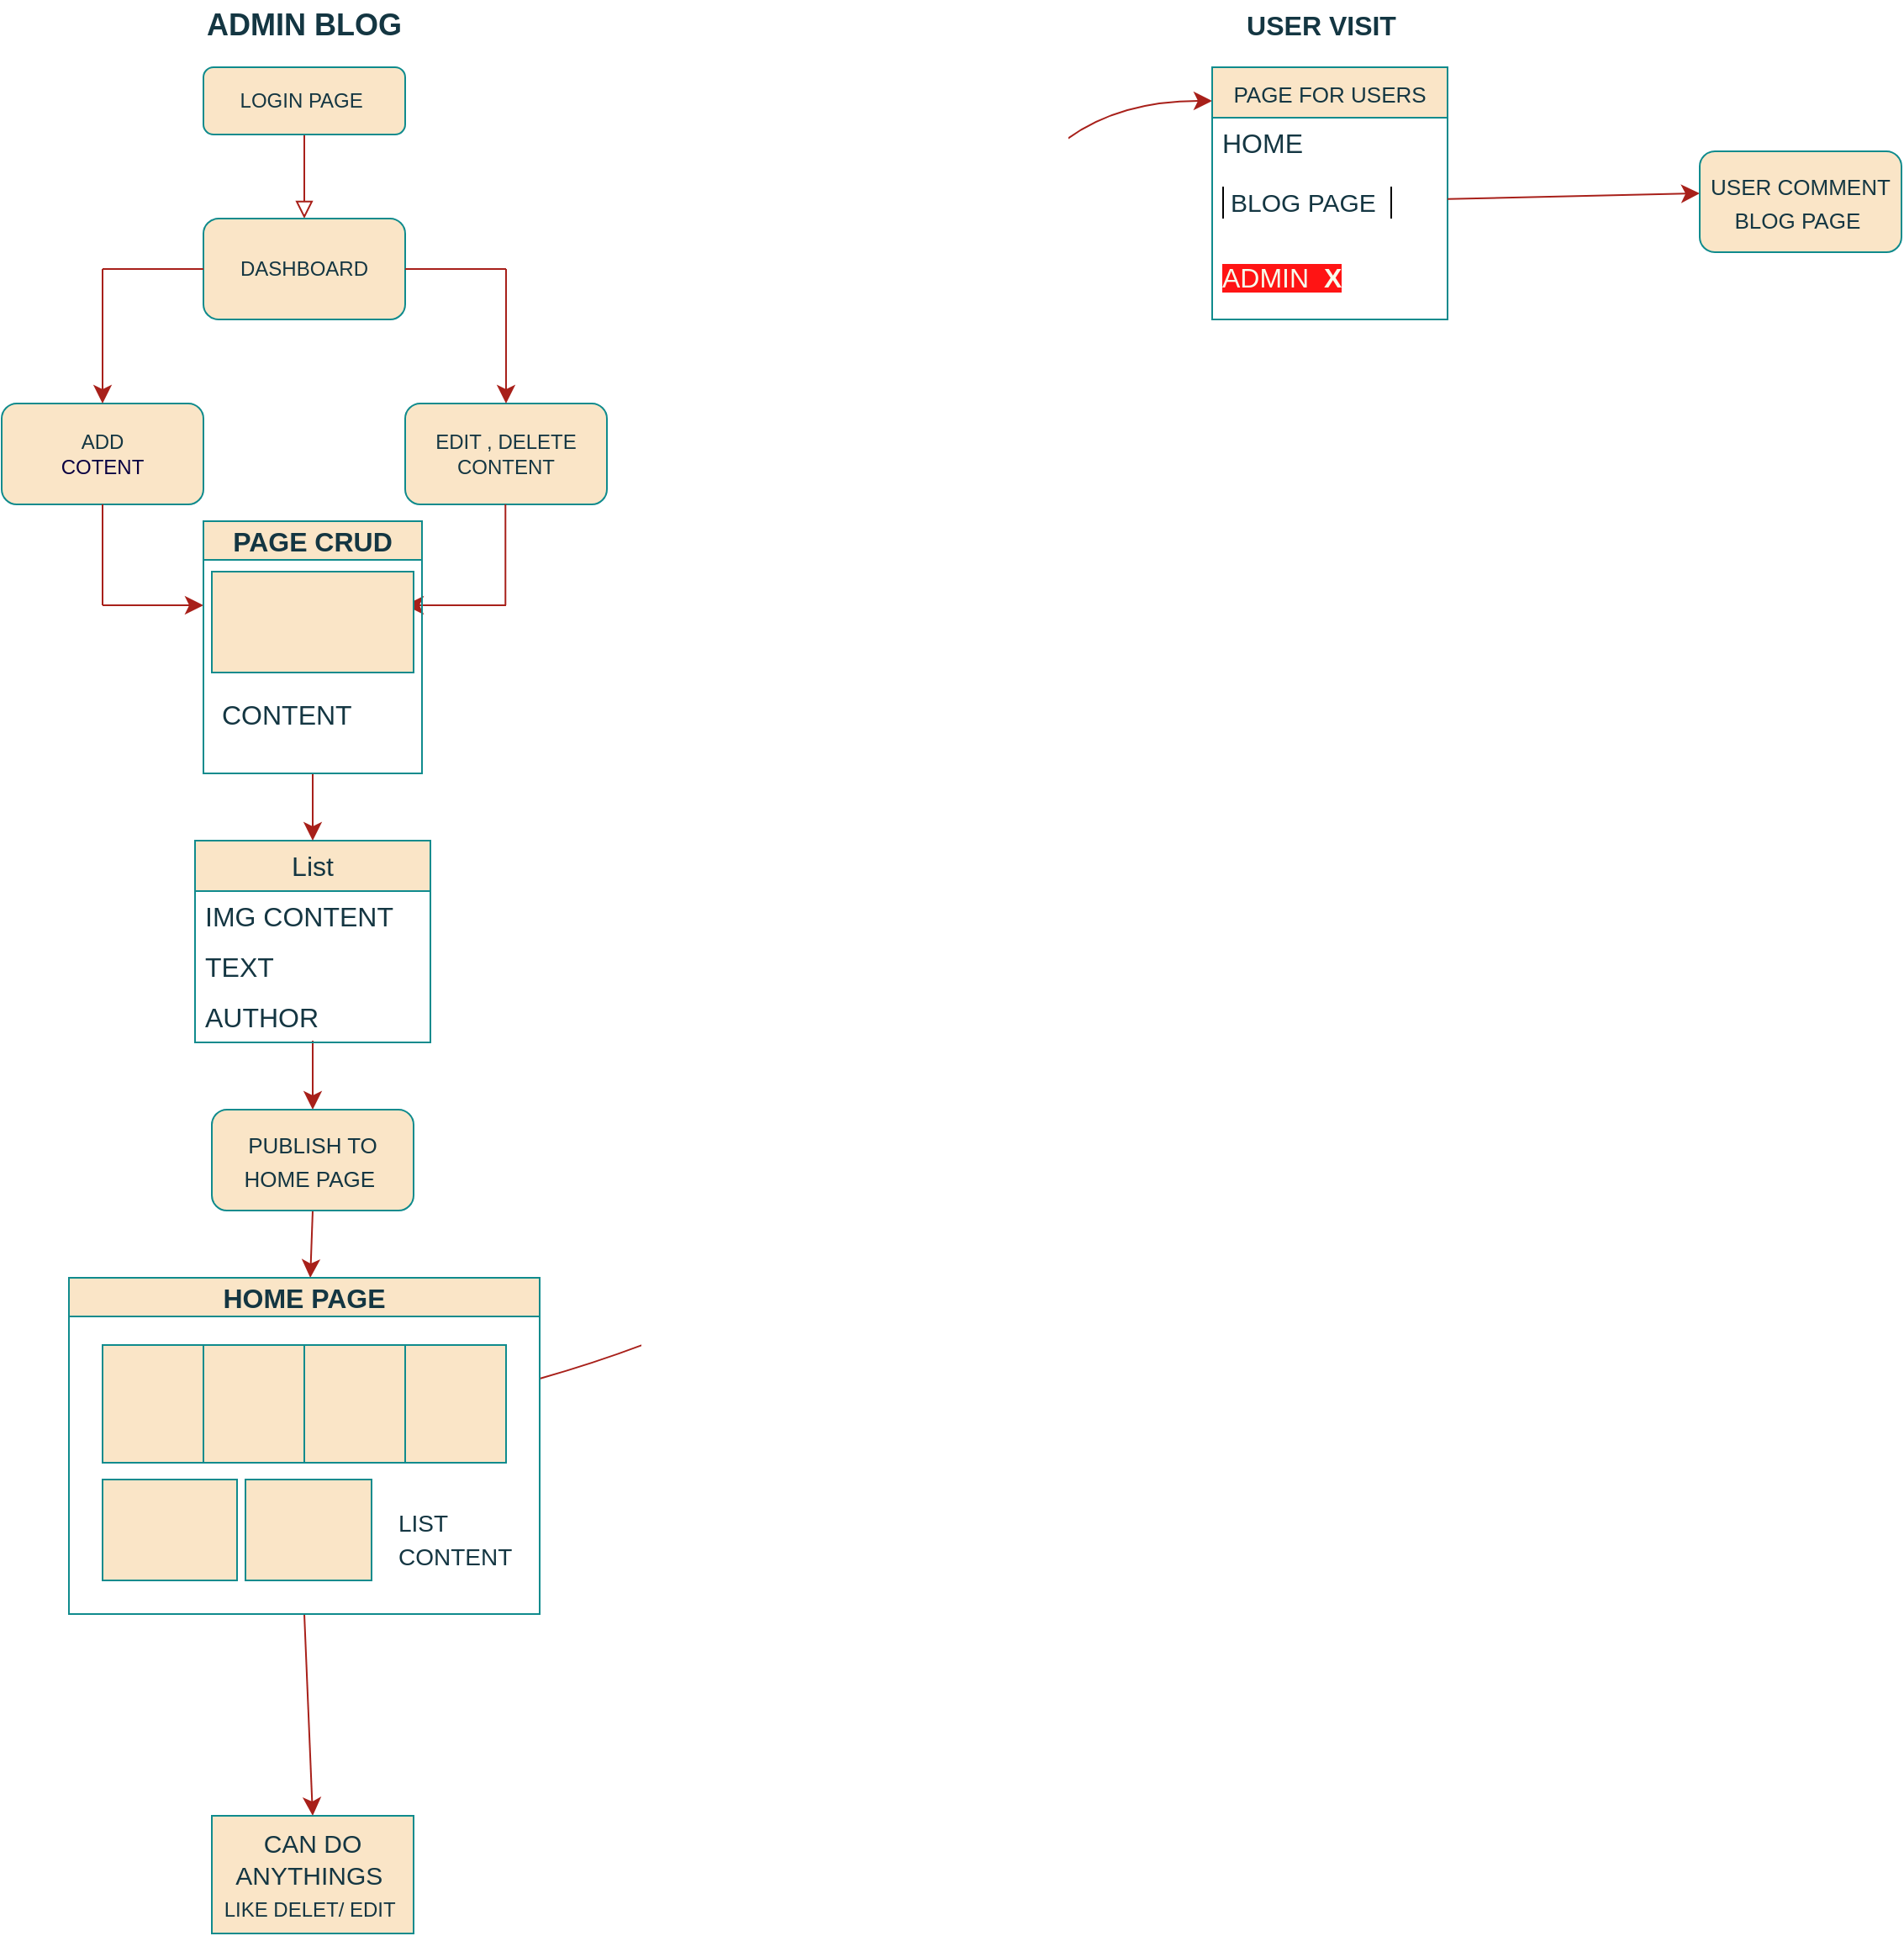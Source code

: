 <mxfile version="21.7.2" type="github">
  <diagram id="C5RBs43oDa-KdzZeNtuy" name="Page-1">
    <mxGraphModel dx="1956" dy="1191" grid="1" gridSize="10" guides="1" tooltips="1" connect="1" arrows="1" fold="1" page="1" pageScale="1" pageWidth="827" pageHeight="1169" math="0" shadow="0">
      <root>
        <mxCell id="WIyWlLk6GJQsqaUBKTNV-0" />
        <mxCell id="WIyWlLk6GJQsqaUBKTNV-1" parent="WIyWlLk6GJQsqaUBKTNV-0" />
        <mxCell id="WIyWlLk6GJQsqaUBKTNV-2" value="" style="rounded=0;html=1;jettySize=auto;orthogonalLoop=1;fontSize=12;endArrow=block;endFill=0;endSize=8;strokeWidth=1;shadow=0;labelBackgroundColor=none;edgeStyle=orthogonalEdgeStyle;fontColor=default;strokeColor=#A8201A;" parent="WIyWlLk6GJQsqaUBKTNV-1" source="WIyWlLk6GJQsqaUBKTNV-3" edge="1">
          <mxGeometry relative="1" as="geometry">
            <mxPoint x="220" y="170" as="targetPoint" />
          </mxGeometry>
        </mxCell>
        <mxCell id="WIyWlLk6GJQsqaUBKTNV-3" value="LOGIN PAGE&amp;nbsp;" style="rounded=1;whiteSpace=wrap;html=1;fontSize=12;glass=0;strokeWidth=1;shadow=0;labelBackgroundColor=none;fillColor=#FAE5C7;strokeColor=#0F8B8D;fontColor=#143642;" parent="WIyWlLk6GJQsqaUBKTNV-1" vertex="1">
          <mxGeometry x="160" y="80" width="120" height="40" as="geometry" />
        </mxCell>
        <mxCell id="ZzzxKtEmixDSX6EmBJlI-0" value="&lt;b style=&quot;&quot;&gt;&lt;font style=&quot;font-size: 18px;&quot;&gt;ADMIN BLOG&lt;/font&gt;&lt;/b&gt;" style="text;html=1;strokeColor=none;fillColor=none;align=center;verticalAlign=middle;whiteSpace=wrap;rounded=0;fontSize=12;labelBackgroundColor=none;fontColor=#143642;" vertex="1" parent="WIyWlLk6GJQsqaUBKTNV-1">
          <mxGeometry x="160" y="40" width="120" height="30" as="geometry" />
        </mxCell>
        <mxCell id="ZzzxKtEmixDSX6EmBJlI-5" value="&lt;font style=&quot;font-size: 12px;&quot;&gt;DASHBOARD&lt;/font&gt;" style="rounded=1;whiteSpace=wrap;html=1;fontSize=12;labelBackgroundColor=none;fillColor=#FAE5C7;strokeColor=#0F8B8D;fontColor=#143642;" vertex="1" parent="WIyWlLk6GJQsqaUBKTNV-1">
          <mxGeometry x="160" y="170" width="120" height="60" as="geometry" />
        </mxCell>
        <mxCell id="ZzzxKtEmixDSX6EmBJlI-6" value="&lt;font style=&quot;font-size: 12px;&quot;&gt;EDIT , DELETE&lt;br style=&quot;font-size: 12px;&quot;&gt;&lt;/font&gt;CONTENT" style="rounded=1;whiteSpace=wrap;html=1;fontSize=12;labelBackgroundColor=none;fillColor=#FAE5C7;strokeColor=#0F8B8D;fontColor=#143642;" vertex="1" parent="WIyWlLk6GJQsqaUBKTNV-1">
          <mxGeometry x="280" y="280" width="120" height="60" as="geometry" />
        </mxCell>
        <mxCell id="ZzzxKtEmixDSX6EmBJlI-7" value="&lt;font style=&quot;font-size: 12px;&quot;&gt;ADD &lt;/font&gt;&lt;br style=&quot;font-size: 12px;&quot;&gt;&lt;font color=&quot;#090042&quot;&gt;COTENT&lt;/font&gt;" style="rounded=1;whiteSpace=wrap;html=1;fontSize=12;labelBackgroundColor=none;fillColor=#FAE5C7;strokeColor=#0F8B8D;fontColor=#143642;" vertex="1" parent="WIyWlLk6GJQsqaUBKTNV-1">
          <mxGeometry x="40" y="280" width="120" height="60" as="geometry" />
        </mxCell>
        <mxCell id="ZzzxKtEmixDSX6EmBJlI-33" style="edgeStyle=none;curved=1;rounded=0;orthogonalLoop=1;jettySize=auto;html=1;strokeColor=#A8201A;fontSize=12;fontColor=#143642;startSize=8;endSize=8;fillColor=#FAE5C7;exitX=0.5;exitY=0.967;exitDx=0;exitDy=0;exitPerimeter=0;" edge="1" parent="WIyWlLk6GJQsqaUBKTNV-1" source="ZzzxKtEmixDSX6EmBJlI-40" target="ZzzxKtEmixDSX6EmBJlI-13">
          <mxGeometry relative="1" as="geometry">
            <mxPoint x="500" y="498.235" as="sourcePoint" />
          </mxGeometry>
        </mxCell>
        <mxCell id="ZzzxKtEmixDSX6EmBJlI-47" style="edgeStyle=none;curved=1;rounded=0;orthogonalLoop=1;jettySize=auto;html=1;exitX=0.5;exitY=1;exitDx=0;exitDy=0;strokeColor=#A8201A;fontSize=12;fontColor=#143642;startSize=8;endSize=8;fillColor=#FAE5C7;" edge="1" parent="WIyWlLk6GJQsqaUBKTNV-1" source="ZzzxKtEmixDSX6EmBJlI-13" target="ZzzxKtEmixDSX6EmBJlI-34">
          <mxGeometry relative="1" as="geometry" />
        </mxCell>
        <mxCell id="ZzzxKtEmixDSX6EmBJlI-13" value="&lt;font style=&quot;font-size: 13px;&quot;&gt;PUBLISH TO HOME PAGE&amp;nbsp;&lt;/font&gt;" style="rounded=1;whiteSpace=wrap;html=1;strokeColor=#0F8B8D;fontSize=16;fontColor=#143642;fillColor=#FAE5C7;" vertex="1" parent="WIyWlLk6GJQsqaUBKTNV-1">
          <mxGeometry x="165" y="700" width="120" height="60" as="geometry" />
        </mxCell>
        <mxCell id="ZzzxKtEmixDSX6EmBJlI-23" value="" style="endArrow=none;html=1;rounded=0;strokeColor=#A8201A;fontSize=12;fontColor=#143642;startSize=8;endSize=8;fillColor=#FAE5C7;curved=1;" edge="1" parent="WIyWlLk6GJQsqaUBKTNV-1">
          <mxGeometry width="50" height="50" relative="1" as="geometry">
            <mxPoint x="280" y="200" as="sourcePoint" />
            <mxPoint x="340" y="200" as="targetPoint" />
          </mxGeometry>
        </mxCell>
        <mxCell id="ZzzxKtEmixDSX6EmBJlI-24" value="" style="endArrow=none;html=1;rounded=0;strokeColor=#A8201A;fontSize=12;fontColor=#143642;startSize=8;endSize=8;fillColor=#FAE5C7;curved=1;" edge="1" parent="WIyWlLk6GJQsqaUBKTNV-1">
          <mxGeometry width="50" height="50" relative="1" as="geometry">
            <mxPoint x="100" y="200" as="sourcePoint" />
            <mxPoint x="160" y="200" as="targetPoint" />
          </mxGeometry>
        </mxCell>
        <mxCell id="ZzzxKtEmixDSX6EmBJlI-25" value="" style="endArrow=classic;html=1;rounded=0;strokeColor=#A8201A;fontSize=12;fontColor=#143642;startSize=8;endSize=8;fillColor=#FAE5C7;curved=1;" edge="1" parent="WIyWlLk6GJQsqaUBKTNV-1" target="ZzzxKtEmixDSX6EmBJlI-7">
          <mxGeometry width="50" height="50" relative="1" as="geometry">
            <mxPoint x="100" y="200" as="sourcePoint" />
            <mxPoint x="130" y="210" as="targetPoint" />
          </mxGeometry>
        </mxCell>
        <mxCell id="ZzzxKtEmixDSX6EmBJlI-26" value="" style="endArrow=classic;html=1;rounded=0;strokeColor=#A8201A;fontSize=12;fontColor=#143642;startSize=8;endSize=8;fillColor=#FAE5C7;curved=1;entryX=0.5;entryY=0;entryDx=0;entryDy=0;" edge="1" parent="WIyWlLk6GJQsqaUBKTNV-1" target="ZzzxKtEmixDSX6EmBJlI-6">
          <mxGeometry width="50" height="50" relative="1" as="geometry">
            <mxPoint x="340" y="200" as="sourcePoint" />
            <mxPoint x="365" y="200" as="targetPoint" />
          </mxGeometry>
        </mxCell>
        <mxCell id="ZzzxKtEmixDSX6EmBJlI-28" value="" style="endArrow=none;html=1;rounded=0;strokeColor=#A8201A;fontSize=12;fontColor=#143642;startSize=8;endSize=8;fillColor=#FAE5C7;curved=1;" edge="1" parent="WIyWlLk6GJQsqaUBKTNV-1">
          <mxGeometry width="50" height="50" relative="1" as="geometry">
            <mxPoint x="100" y="400" as="sourcePoint" />
            <mxPoint x="100" y="340" as="targetPoint" />
          </mxGeometry>
        </mxCell>
        <mxCell id="ZzzxKtEmixDSX6EmBJlI-29" value="" style="endArrow=none;html=1;rounded=0;strokeColor=#A8201A;fontSize=12;fontColor=#143642;startSize=8;endSize=8;fillColor=#FAE5C7;curved=1;" edge="1" parent="WIyWlLk6GJQsqaUBKTNV-1">
          <mxGeometry width="50" height="50" relative="1" as="geometry">
            <mxPoint x="339.64" y="400" as="sourcePoint" />
            <mxPoint x="339.64" y="340" as="targetPoint" />
          </mxGeometry>
        </mxCell>
        <mxCell id="ZzzxKtEmixDSX6EmBJlI-30" value="" style="endArrow=classic;html=1;rounded=0;strokeColor=#A8201A;fontSize=12;fontColor=#143642;startSize=8;endSize=8;fillColor=#FAE5C7;curved=1;entryX=0;entryY=0.5;entryDx=0;entryDy=0;" edge="1" parent="WIyWlLk6GJQsqaUBKTNV-1">
          <mxGeometry width="50" height="50" relative="1" as="geometry">
            <mxPoint x="100" y="400" as="sourcePoint" />
            <mxPoint x="160" y="400" as="targetPoint" />
          </mxGeometry>
        </mxCell>
        <mxCell id="ZzzxKtEmixDSX6EmBJlI-31" value="" style="endArrow=classic;html=1;rounded=0;strokeColor=#A8201A;fontSize=12;fontColor=#143642;startSize=8;endSize=8;fillColor=#FAE5C7;curved=1;entryX=1;entryY=0.5;entryDx=0;entryDy=0;" edge="1" parent="WIyWlLk6GJQsqaUBKTNV-1">
          <mxGeometry width="50" height="50" relative="1" as="geometry">
            <mxPoint x="340" y="400" as="sourcePoint" />
            <mxPoint x="280" y="400" as="targetPoint" />
          </mxGeometry>
        </mxCell>
        <mxCell id="ZzzxKtEmixDSX6EmBJlI-61" style="edgeStyle=none;curved=1;rounded=0;orthogonalLoop=1;jettySize=auto;html=1;entryX=0;entryY=0.5;entryDx=0;entryDy=0;strokeColor=#A8201A;fontSize=12;fontColor=#143642;startSize=8;endSize=8;fillColor=#FAE5C7;" edge="1" parent="WIyWlLk6GJQsqaUBKTNV-1" source="ZzzxKtEmixDSX6EmBJlI-34">
          <mxGeometry relative="1" as="geometry">
            <mxPoint x="760" y="100" as="targetPoint" />
            <Array as="points">
              <mxPoint x="570" y="800" />
              <mxPoint x="630" y="570" />
              <mxPoint x="600" y="100" />
            </Array>
          </mxGeometry>
        </mxCell>
        <mxCell id="ZzzxKtEmixDSX6EmBJlI-74" style="edgeStyle=none;curved=1;rounded=0;orthogonalLoop=1;jettySize=auto;html=1;exitX=0.5;exitY=1;exitDx=0;exitDy=0;entryX=0.5;entryY=0;entryDx=0;entryDy=0;strokeColor=#A8201A;fontSize=12;fontColor=#143642;startSize=8;endSize=8;fillColor=#FAE5C7;" edge="1" parent="WIyWlLk6GJQsqaUBKTNV-1" source="ZzzxKtEmixDSX6EmBJlI-34" target="ZzzxKtEmixDSX6EmBJlI-73">
          <mxGeometry relative="1" as="geometry" />
        </mxCell>
        <mxCell id="ZzzxKtEmixDSX6EmBJlI-34" value="HOME PAGE" style="swimlane;whiteSpace=wrap;html=1;strokeColor=#0F8B8D;fontSize=16;fontColor=#143642;fillColor=#FAE5C7;shadow=0;spacing=2;" vertex="1" parent="WIyWlLk6GJQsqaUBKTNV-1">
          <mxGeometry x="80" y="800" width="280" height="200" as="geometry" />
        </mxCell>
        <mxCell id="ZzzxKtEmixDSX6EmBJlI-56" value="" style="group;verticalAlign=middle;" vertex="1" connectable="0" parent="ZzzxKtEmixDSX6EmBJlI-34">
          <mxGeometry x="20" y="40" width="240" height="70" as="geometry" />
        </mxCell>
        <mxCell id="ZzzxKtEmixDSX6EmBJlI-35" value="" style="whiteSpace=wrap;html=1;strokeColor=#0F8B8D;fontSize=16;fontColor=#143642;fillColor=#FAE5C7;shadow=0;align=center;" vertex="1" parent="ZzzxKtEmixDSX6EmBJlI-56">
          <mxGeometry width="60" height="70" as="geometry" />
        </mxCell>
        <mxCell id="ZzzxKtEmixDSX6EmBJlI-48" value="" style="rounded=0;whiteSpace=wrap;html=1;strokeColor=#0F8B8D;fontSize=16;fontColor=#143642;fillColor=#FAE5C7;shadow=0;align=center;" vertex="1" parent="ZzzxKtEmixDSX6EmBJlI-56">
          <mxGeometry x="60" width="60" height="70" as="geometry" />
        </mxCell>
        <mxCell id="ZzzxKtEmixDSX6EmBJlI-49" value="" style="rounded=0;whiteSpace=wrap;html=1;strokeColor=#0F8B8D;fontSize=16;fontColor=#143642;fillColor=#FAE5C7;shadow=0;align=center;" vertex="1" parent="ZzzxKtEmixDSX6EmBJlI-56">
          <mxGeometry x="120" width="60" height="70" as="geometry" />
        </mxCell>
        <mxCell id="ZzzxKtEmixDSX6EmBJlI-50" style="edgeStyle=none;curved=1;rounded=0;orthogonalLoop=1;jettySize=auto;html=1;exitX=0;exitY=0.5;exitDx=0;exitDy=0;strokeColor=#A8201A;fontSize=12;fontColor=#143642;startSize=8;endSize=8;fillColor=#FAE5C7;shadow=0;align=center;" edge="1" parent="ZzzxKtEmixDSX6EmBJlI-56" source="ZzzxKtEmixDSX6EmBJlI-49" target="ZzzxKtEmixDSX6EmBJlI-49">
          <mxGeometry relative="1" as="geometry" />
        </mxCell>
        <mxCell id="ZzzxKtEmixDSX6EmBJlI-54" value="" style="rounded=0;whiteSpace=wrap;html=1;strokeColor=#0F8B8D;fontSize=16;fontColor=#143642;fillColor=#FAE5C7;shadow=0;align=center;" vertex="1" parent="ZzzxKtEmixDSX6EmBJlI-56">
          <mxGeometry x="180" width="60" height="70" as="geometry" />
        </mxCell>
        <mxCell id="ZzzxKtEmixDSX6EmBJlI-57" value="" style="rounded=0;whiteSpace=wrap;html=1;strokeColor=#0F8B8D;fontSize=16;fontColor=#143642;fillColor=#FAE5C7;" vertex="1" parent="ZzzxKtEmixDSX6EmBJlI-34">
          <mxGeometry x="20" y="120" width="80" height="60" as="geometry" />
        </mxCell>
        <mxCell id="ZzzxKtEmixDSX6EmBJlI-58" value="" style="rounded=0;whiteSpace=wrap;html=1;strokeColor=#0F8B8D;fontSize=16;fontColor=#143642;fillColor=#FAE5C7;" vertex="1" parent="ZzzxKtEmixDSX6EmBJlI-34">
          <mxGeometry x="105" y="120" width="75" height="60" as="geometry" />
        </mxCell>
        <mxCell id="ZzzxKtEmixDSX6EmBJlI-59" value="&lt;font style=&quot;font-size: 14px;&quot;&gt;LIST CONTENT&lt;/font&gt;" style="text;strokeColor=none;fillColor=none;align=left;verticalAlign=middle;spacingLeft=4;spacingRight=4;overflow=hidden;points=[[0,0.5],[1,0.5]];portConstraint=eastwest;rotatable=0;whiteSpace=wrap;html=1;fontSize=16;fontColor=#143642;" vertex="1" parent="ZzzxKtEmixDSX6EmBJlI-34">
          <mxGeometry x="190" y="120" width="80" height="70" as="geometry" />
        </mxCell>
        <mxCell id="ZzzxKtEmixDSX6EmBJlI-37" value="List" style="swimlane;fontStyle=0;childLayout=stackLayout;horizontal=1;startSize=30;horizontalStack=0;resizeParent=1;resizeParentMax=0;resizeLast=0;collapsible=1;marginBottom=0;whiteSpace=wrap;html=1;strokeColor=#0F8B8D;fontSize=16;fontColor=#143642;fillColor=#FAE5C7;" vertex="1" parent="WIyWlLk6GJQsqaUBKTNV-1">
          <mxGeometry x="155" y="540" width="140" height="120" as="geometry" />
        </mxCell>
        <mxCell id="ZzzxKtEmixDSX6EmBJlI-38" value="IMG CONTENT" style="text;strokeColor=none;fillColor=none;align=left;verticalAlign=middle;spacingLeft=4;spacingRight=4;overflow=hidden;points=[[0,0.5],[1,0.5]];portConstraint=eastwest;rotatable=0;whiteSpace=wrap;html=1;fontSize=16;fontColor=#143642;" vertex="1" parent="ZzzxKtEmixDSX6EmBJlI-37">
          <mxGeometry y="30" width="140" height="30" as="geometry" />
        </mxCell>
        <mxCell id="ZzzxKtEmixDSX6EmBJlI-39" value="TEXT" style="text;strokeColor=none;fillColor=none;align=left;verticalAlign=middle;spacingLeft=4;spacingRight=4;overflow=hidden;points=[[0,0.5],[1,0.5]];portConstraint=eastwest;rotatable=0;whiteSpace=wrap;html=1;fontSize=16;fontColor=#143642;" vertex="1" parent="ZzzxKtEmixDSX6EmBJlI-37">
          <mxGeometry y="60" width="140" height="30" as="geometry" />
        </mxCell>
        <mxCell id="ZzzxKtEmixDSX6EmBJlI-40" value="AUTHOR" style="text;strokeColor=none;fillColor=none;align=left;verticalAlign=middle;spacingLeft=4;spacingRight=4;overflow=hidden;points=[[0,0.5],[1,0.5]];portConstraint=eastwest;rotatable=0;whiteSpace=wrap;html=1;fontSize=16;fontColor=#143642;" vertex="1" parent="ZzzxKtEmixDSX6EmBJlI-37">
          <mxGeometry y="90" width="140" height="30" as="geometry" />
        </mxCell>
        <mxCell id="ZzzxKtEmixDSX6EmBJlI-46" style="edgeStyle=none;curved=1;rounded=0;orthogonalLoop=1;jettySize=auto;html=1;entryX=0.5;entryY=0;entryDx=0;entryDy=0;strokeColor=#A8201A;fontSize=12;fontColor=#143642;startSize=8;endSize=8;fillColor=#FAE5C7;" edge="1" parent="WIyWlLk6GJQsqaUBKTNV-1" source="ZzzxKtEmixDSX6EmBJlI-41" target="ZzzxKtEmixDSX6EmBJlI-37">
          <mxGeometry relative="1" as="geometry" />
        </mxCell>
        <mxCell id="ZzzxKtEmixDSX6EmBJlI-41" value="PAGE CRUD" style="swimlane;whiteSpace=wrap;html=1;strokeColor=#0F8B8D;fontSize=16;fontColor=#143642;fillColor=#FAE5C7;" vertex="1" parent="WIyWlLk6GJQsqaUBKTNV-1">
          <mxGeometry x="160" y="350" width="130" height="150" as="geometry" />
        </mxCell>
        <mxCell id="ZzzxKtEmixDSX6EmBJlI-43" value="" style="rounded=0;whiteSpace=wrap;html=1;strokeColor=#0F8B8D;fontSize=16;fontColor=#143642;fillColor=#FAE5C7;" vertex="1" parent="ZzzxKtEmixDSX6EmBJlI-41">
          <mxGeometry x="5" y="30" width="120" height="60" as="geometry" />
        </mxCell>
        <mxCell id="ZzzxKtEmixDSX6EmBJlI-44" value="CONTENT" style="text;strokeColor=none;fillColor=none;align=left;verticalAlign=middle;spacingLeft=4;spacingRight=4;overflow=hidden;points=[[0,0.5],[1,0.5]];portConstraint=eastwest;rotatable=0;whiteSpace=wrap;html=1;fontSize=16;fontColor=#143642;" vertex="1" parent="ZzzxKtEmixDSX6EmBJlI-41">
          <mxGeometry x="5" y="100" width="115" height="30" as="geometry" />
        </mxCell>
        <mxCell id="ZzzxKtEmixDSX6EmBJlI-62" value="&lt;b&gt;USER VISIT&lt;/b&gt;" style="text;html=1;strokeColor=none;fillColor=none;align=center;verticalAlign=middle;whiteSpace=wrap;rounded=0;fontSize=16;fontColor=#143642;" vertex="1" parent="WIyWlLk6GJQsqaUBKTNV-1">
          <mxGeometry x="755" y="40" width="140" height="30" as="geometry" />
        </mxCell>
        <mxCell id="ZzzxKtEmixDSX6EmBJlI-63" value="&lt;font style=&quot;font-size: 13px;&quot;&gt;PAGE FOR USERS&lt;/font&gt;" style="swimlane;fontStyle=0;childLayout=stackLayout;horizontal=1;startSize=30;horizontalStack=0;resizeParent=1;resizeParentMax=0;resizeLast=0;collapsible=1;marginBottom=0;whiteSpace=wrap;html=1;strokeColor=#0F8B8D;fontSize=16;fontColor=#143642;fillColor=#FAE5C7;" vertex="1" parent="WIyWlLk6GJQsqaUBKTNV-1">
          <mxGeometry x="760" y="80" width="140" height="150" as="geometry" />
        </mxCell>
        <mxCell id="ZzzxKtEmixDSX6EmBJlI-64" value="HOME" style="text;strokeColor=none;fillColor=none;align=left;verticalAlign=middle;spacingLeft=4;spacingRight=4;overflow=hidden;points=[[0,0.5],[1,0.5]];portConstraint=eastwest;rotatable=0;whiteSpace=wrap;html=1;fontSize=16;fontColor=#143642;" vertex="1" parent="ZzzxKtEmixDSX6EmBJlI-63">
          <mxGeometry y="30" width="140" height="30" as="geometry" />
        </mxCell>
        <mxCell id="ZzzxKtEmixDSX6EmBJlI-70" style="edgeStyle=none;curved=1;rounded=0;orthogonalLoop=1;jettySize=auto;html=1;strokeColor=#A8201A;fontSize=12;fontColor=#143642;startSize=8;endSize=8;fillColor=#FAE5C7;" edge="1" parent="ZzzxKtEmixDSX6EmBJlI-63" source="ZzzxKtEmixDSX6EmBJlI-65">
          <mxGeometry relative="1" as="geometry">
            <mxPoint x="290" y="75" as="targetPoint" />
          </mxGeometry>
        </mxCell>
        <mxCell id="ZzzxKtEmixDSX6EmBJlI-65" value="&lt;font style=&quot;font-size: 15px; border: 1px solid #000; padding : 4px;&quot;&gt;BLOG PAGE&amp;nbsp;&lt;/font&gt;" style="text;strokeColor=none;fillColor=none;align=left;verticalAlign=middle;spacingLeft=4;spacingRight=4;overflow=hidden;points=[[0,0.5],[1,0.5]];portConstraint=eastwest;rotatable=0;whiteSpace=wrap;html=1;fontSize=16;fontColor=#143642;" vertex="1" parent="ZzzxKtEmixDSX6EmBJlI-63">
          <mxGeometry y="60" width="140" height="40" as="geometry" />
        </mxCell>
        <mxCell id="ZzzxKtEmixDSX6EmBJlI-66" value="&lt;span style=&quot;background-color: rgb(255, 20, 20);&quot;&gt;&lt;font color=&quot;#f7ffed&quot;&gt;ADMIN&amp;nbsp; &lt;b&gt;X&lt;/b&gt;&lt;/font&gt;&lt;/span&gt;" style="text;strokeColor=none;fillColor=none;align=left;verticalAlign=middle;spacingLeft=4;spacingRight=4;overflow=hidden;points=[[0,0.5],[1,0.5]];portConstraint=eastwest;rotatable=0;whiteSpace=wrap;html=1;fontSize=16;fontColor=#143642;" vertex="1" parent="ZzzxKtEmixDSX6EmBJlI-63">
          <mxGeometry y="100" width="140" height="50" as="geometry" />
        </mxCell>
        <mxCell id="ZzzxKtEmixDSX6EmBJlI-71" value="&lt;font style=&quot;font-size: 13px;&quot;&gt;USER COMMENT BLOG PAGE&amp;nbsp;&lt;/font&gt;" style="rounded=1;whiteSpace=wrap;html=1;strokeColor=#0F8B8D;fontSize=16;fontColor=#143642;fillColor=#FAE5C7;" vertex="1" parent="WIyWlLk6GJQsqaUBKTNV-1">
          <mxGeometry x="1050" y="130" width="120" height="60" as="geometry" />
        </mxCell>
        <mxCell id="ZzzxKtEmixDSX6EmBJlI-73" value="&lt;font style=&quot;font-size: 15px;&quot;&gt;CAN DO ANYTHINGS&amp;nbsp;&lt;br&gt;&lt;/font&gt;&lt;font style=&quot;font-size: 12px;&quot;&gt;LIKE DELET/ EDIT&amp;nbsp;&lt;/font&gt;" style="rounded=0;whiteSpace=wrap;html=1;strokeColor=#0F8B8D;fontSize=16;fontColor=#143642;fillColor=#FAE5C7;" vertex="1" parent="WIyWlLk6GJQsqaUBKTNV-1">
          <mxGeometry x="165" y="1120" width="120" height="70" as="geometry" />
        </mxCell>
      </root>
    </mxGraphModel>
  </diagram>
</mxfile>
